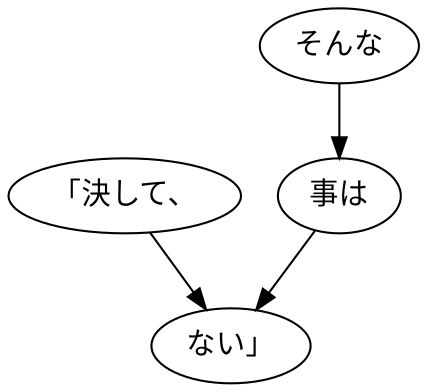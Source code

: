 digraph graph5392 {
	node0 [label="「決して、"];
	node1 [label="そんな"];
	node2 [label="事は"];
	node3 [label="ない」"];
	node0 -> node3;
	node1 -> node2;
	node2 -> node3;
}

